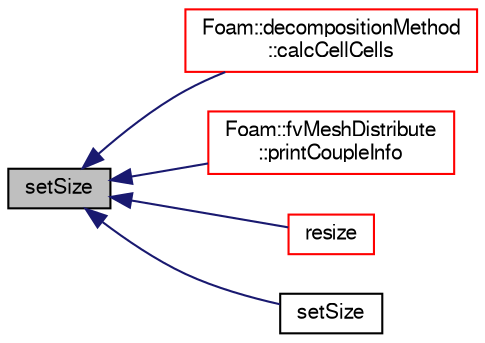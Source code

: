 digraph "setSize"
{
  bgcolor="transparent";
  edge [fontname="FreeSans",fontsize="10",labelfontname="FreeSans",labelfontsize="10"];
  node [fontname="FreeSans",fontsize="10",shape=record];
  rankdir="LR";
  Node185 [label="setSize",height=0.2,width=0.4,color="black", fillcolor="grey75", style="filled", fontcolor="black"];
  Node185 -> Node186 [dir="back",color="midnightblue",fontsize="10",style="solid",fontname="FreeSans"];
  Node186 [label="Foam::decompositionMethod\l::calcCellCells",height=0.2,width=0.4,color="red",URL="$a28594.html#a86727d8c968e3ae5d8f394879e2b3c8a",tooltip="Helper: determine (local or global) cellCells from mesh. "];
  Node185 -> Node192 [dir="back",color="midnightblue",fontsize="10",style="solid",fontname="FreeSans"];
  Node192 [label="Foam::fvMeshDistribute\l::printCoupleInfo",height=0.2,width=0.4,color="red",URL="$a21454.html#a0b2e9e5ba94679bbc5d807ecf02687e2",tooltip="Print some info on coupling data. "];
  Node185 -> Node204 [dir="back",color="midnightblue",fontsize="10",style="solid",fontname="FreeSans"];
  Node204 [label="resize",height=0.2,width=0.4,color="red",URL="$a21674.html#aebe07d188b7b801c15fa50502fe412dd",tooltip="Reset size of CompactListList. "];
  Node185 -> Node206 [dir="back",color="midnightblue",fontsize="10",style="solid",fontname="FreeSans"];
  Node206 [label="setSize",height=0.2,width=0.4,color="black",URL="$a21674.html#aeac2bf1a2d675a10bab060940bfe8b3b",tooltip="Reset size of CompactListList. "];
}
